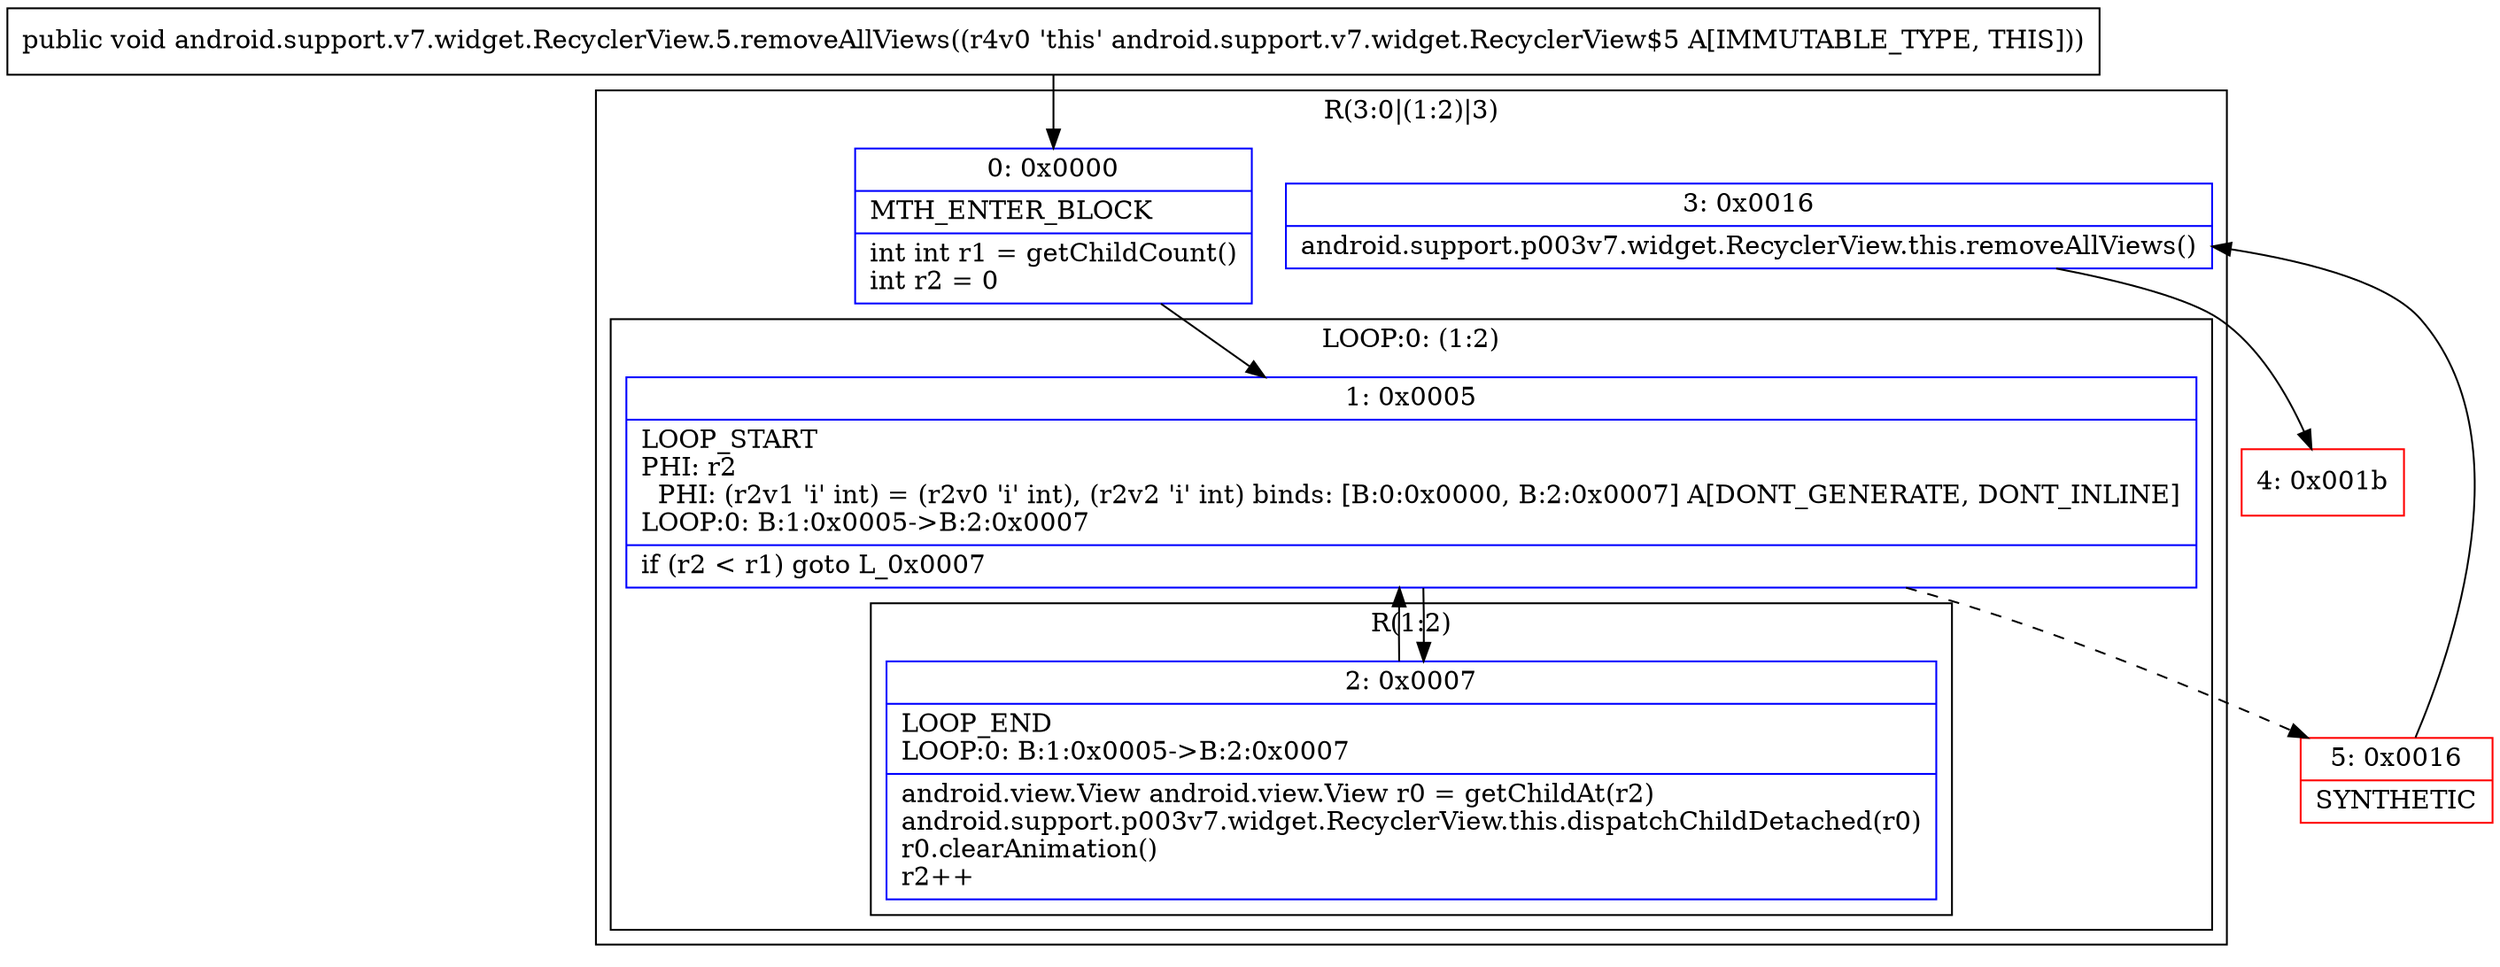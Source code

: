 digraph "CFG forandroid.support.v7.widget.RecyclerView.5.removeAllViews()V" {
subgraph cluster_Region_1190787121 {
label = "R(3:0|(1:2)|3)";
node [shape=record,color=blue];
Node_0 [shape=record,label="{0\:\ 0x0000|MTH_ENTER_BLOCK\l|int int r1 = getChildCount()\lint r2 = 0\l}"];
subgraph cluster_LoopRegion_1042727894 {
label = "LOOP:0: (1:2)";
node [shape=record,color=blue];
Node_1 [shape=record,label="{1\:\ 0x0005|LOOP_START\lPHI: r2 \l  PHI: (r2v1 'i' int) = (r2v0 'i' int), (r2v2 'i' int) binds: [B:0:0x0000, B:2:0x0007] A[DONT_GENERATE, DONT_INLINE]\lLOOP:0: B:1:0x0005\-\>B:2:0x0007\l|if (r2 \< r1) goto L_0x0007\l}"];
subgraph cluster_Region_1738749509 {
label = "R(1:2)";
node [shape=record,color=blue];
Node_2 [shape=record,label="{2\:\ 0x0007|LOOP_END\lLOOP:0: B:1:0x0005\-\>B:2:0x0007\l|android.view.View android.view.View r0 = getChildAt(r2)\landroid.support.p003v7.widget.RecyclerView.this.dispatchChildDetached(r0)\lr0.clearAnimation()\lr2++\l}"];
}
}
Node_3 [shape=record,label="{3\:\ 0x0016|android.support.p003v7.widget.RecyclerView.this.removeAllViews()\l}"];
}
Node_4 [shape=record,color=red,label="{4\:\ 0x001b}"];
Node_5 [shape=record,color=red,label="{5\:\ 0x0016|SYNTHETIC\l}"];
MethodNode[shape=record,label="{public void android.support.v7.widget.RecyclerView.5.removeAllViews((r4v0 'this' android.support.v7.widget.RecyclerView$5 A[IMMUTABLE_TYPE, THIS])) }"];
MethodNode -> Node_0;
Node_0 -> Node_1;
Node_1 -> Node_2;
Node_1 -> Node_5[style=dashed];
Node_2 -> Node_1;
Node_3 -> Node_4;
Node_5 -> Node_3;
}

